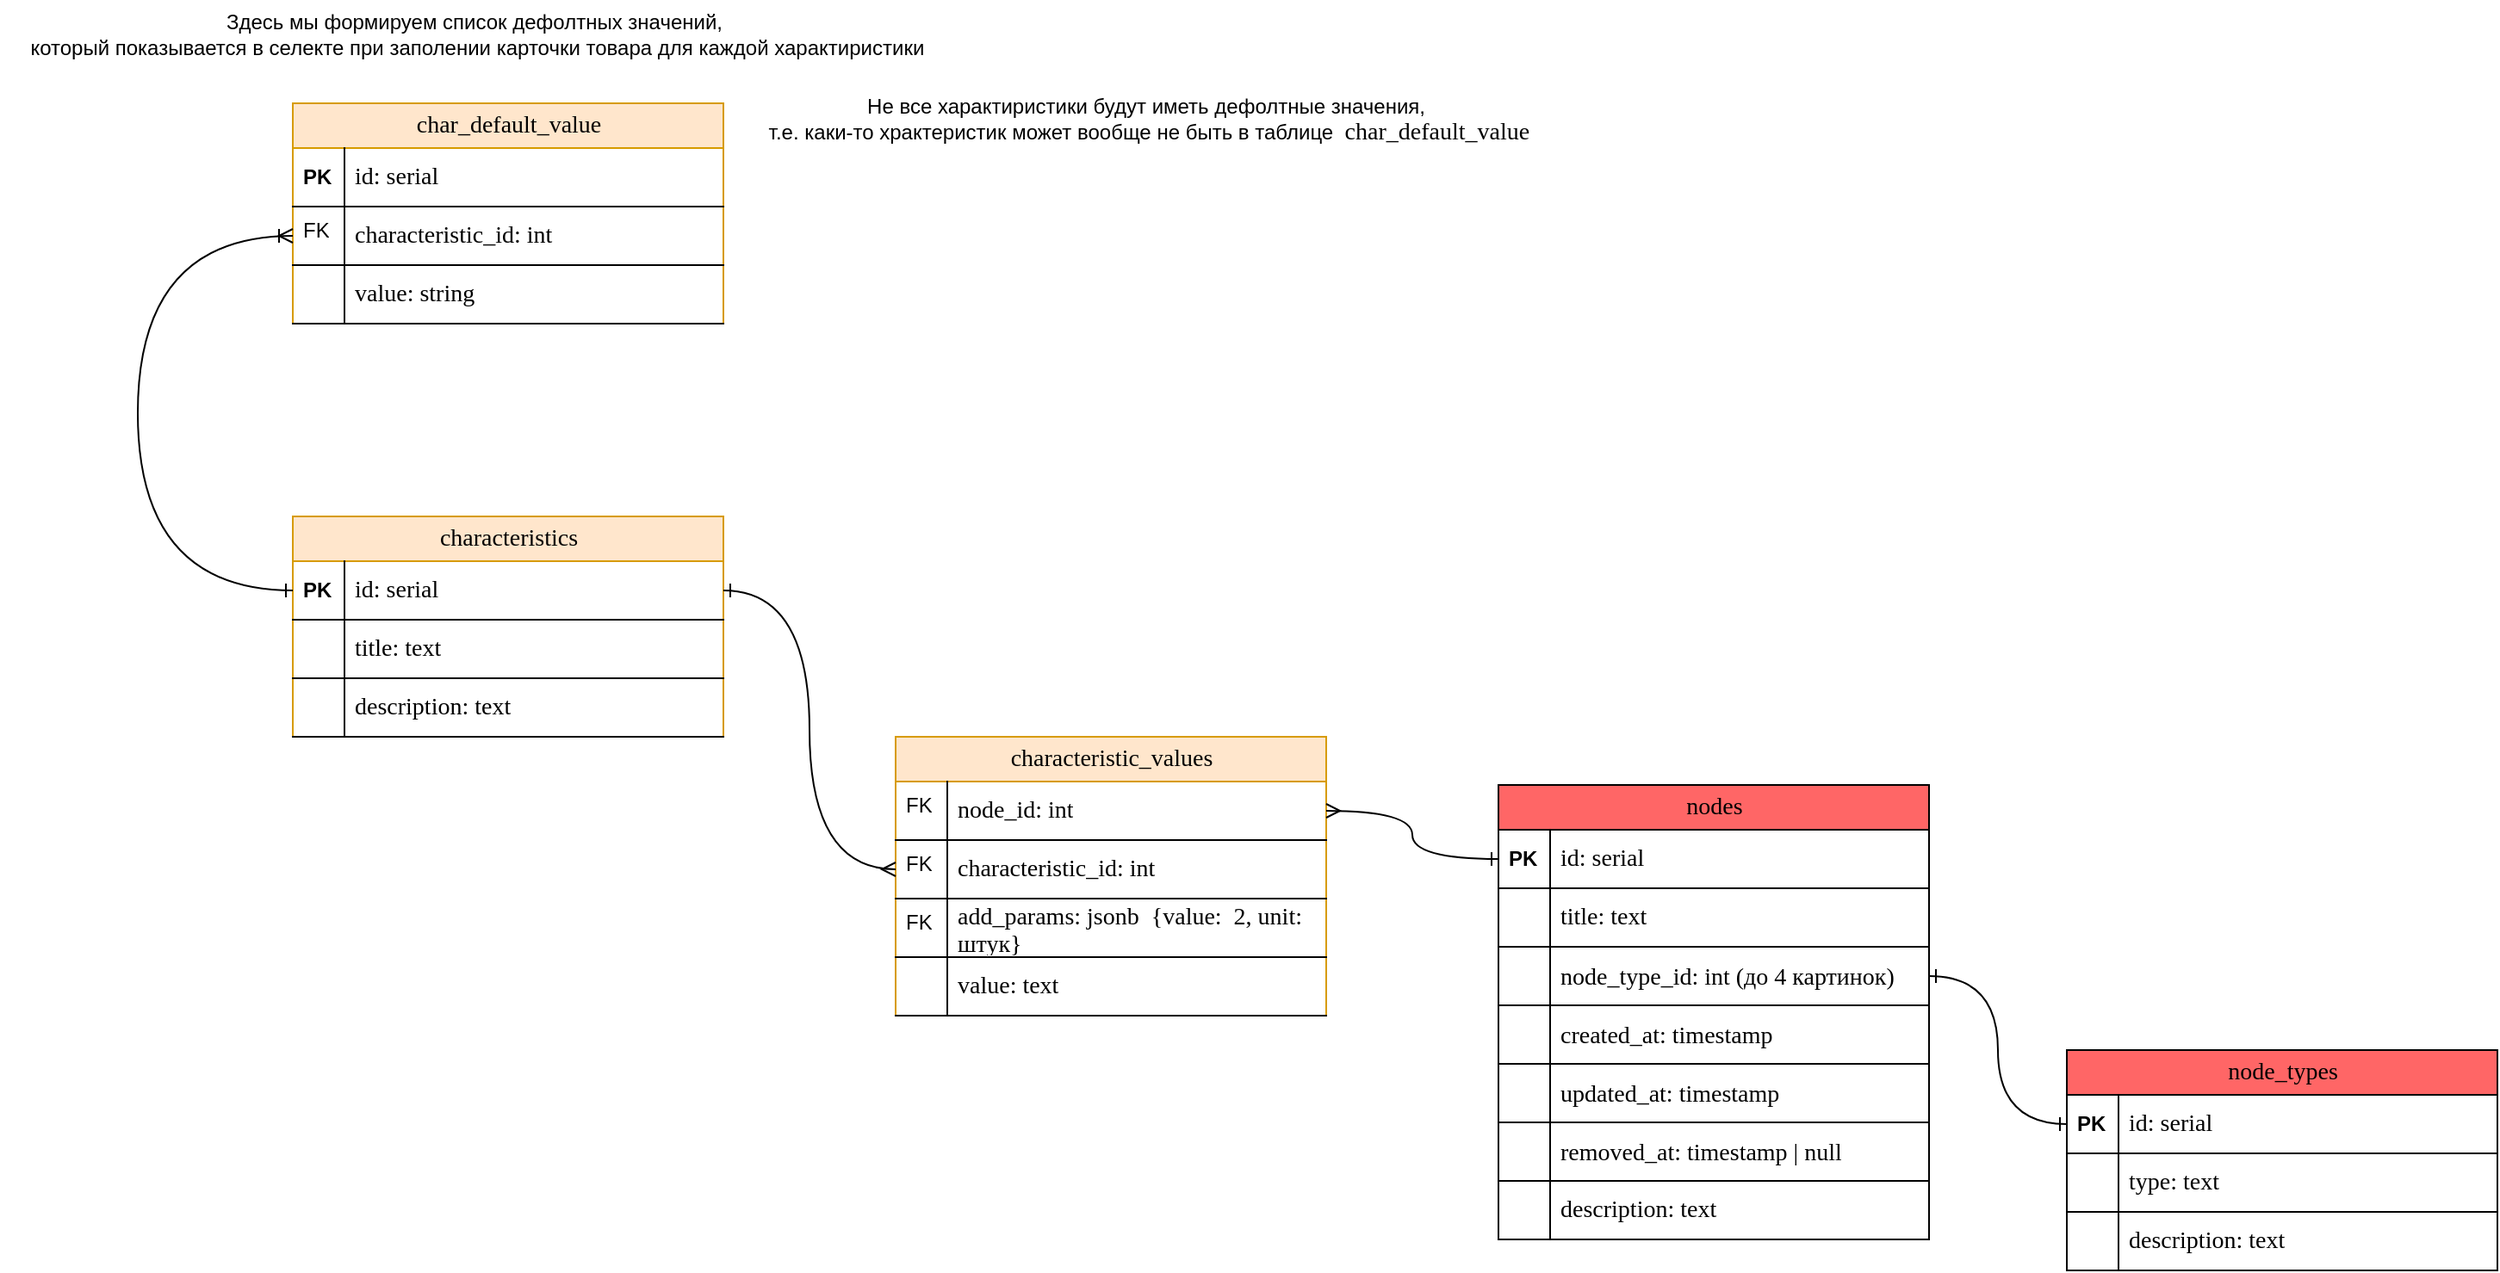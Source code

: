 <mxfile version="26.0.4">
  <diagram id="EgI8c2s7yLAB_fGIOxPa" name="Page">
    <mxGraphModel dx="1509" dy="916" grid="1" gridSize="10" guides="1" tooltips="1" connect="1" arrows="1" fold="1" page="1" pageScale="1" pageWidth="827" pageHeight="1169" math="0" shadow="0">
      <root>
        <mxCell id="0" />
        <mxCell id="1" parent="0" />
        <mxCell id="1ae1ALAwwoACm_KgT5ly-15" value="nodes" style="swimlane;html=1;fontStyle=0;childLayout=stackLayout;horizontal=1;startSize=26;fillColor=#FF6666;horizontalStack=0;resizeParent=1;resizeLast=0;collapsible=1;marginBottom=0;swimlaneFillColor=#ffffff;align=center;rounded=0;shadow=0;comic=0;labelBackgroundColor=none;strokeWidth=1;fontFamily=Verdana;fontSize=14" parent="1" vertex="1">
          <mxGeometry x="890" y="516" width="250" height="264" as="geometry">
            <mxRectangle x="20" y="90" width="100" height="26" as="alternateBounds" />
          </mxGeometry>
        </mxCell>
        <mxCell id="1ae1ALAwwoACm_KgT5ly-16" value="&lt;font style=&quot;font-size: 14px&quot; face=&quot;Lucida Console&quot;&gt;id: serial&lt;/font&gt;" style="shape=partialRectangle;top=0;left=0;right=0;bottom=1;html=1;align=left;verticalAlign=middle;fillColor=none;spacingLeft=34;spacingRight=4;whiteSpace=wrap;overflow=hidden;rotatable=0;points=[[0,0.5],[1,0.5]];portConstraint=eastwest;dropTarget=0;fontStyle=0;" parent="1ae1ALAwwoACm_KgT5ly-15" vertex="1">
          <mxGeometry y="26" width="250" height="34" as="geometry" />
        </mxCell>
        <mxCell id="1ae1ALAwwoACm_KgT5ly-17" value="&lt;b&gt;PK&lt;/b&gt;" style="shape=partialRectangle;top=0;left=0;bottom=0;html=1;fillColor=none;align=left;verticalAlign=middle;spacingLeft=4;spacingRight=4;whiteSpace=wrap;overflow=hidden;rotatable=0;points=[];portConstraint=eastwest;part=1;" parent="1ae1ALAwwoACm_KgT5ly-16" vertex="1" connectable="0">
          <mxGeometry width="30" height="34" as="geometry" />
        </mxCell>
        <mxCell id="1ae1ALAwwoACm_KgT5ly-18" value="&lt;span style=&quot;font-family: Verdana; font-size: 14px; text-align: center; text-wrap: nowrap;&quot;&gt;title&lt;/span&gt;&lt;span style=&quot;font-family: &amp;quot;Lucida Console&amp;quot;; font-size: 14px;&quot;&gt;: text&lt;/span&gt;" style="shape=partialRectangle;top=0;left=0;right=0;bottom=1;html=1;align=left;verticalAlign=middle;fillColor=none;spacingLeft=34;spacingRight=4;whiteSpace=wrap;overflow=hidden;rotatable=0;points=[[0,0.5],[1,0.5]];portConstraint=eastwest;dropTarget=0;" parent="1ae1ALAwwoACm_KgT5ly-15" vertex="1">
          <mxGeometry y="60" width="250" height="34" as="geometry" />
        </mxCell>
        <mxCell id="1ae1ALAwwoACm_KgT5ly-19" value="" style="shape=partialRectangle;top=0;left=0;bottom=0;html=1;fillColor=none;align=left;verticalAlign=top;spacingLeft=4;spacingRight=4;whiteSpace=wrap;overflow=hidden;rotatable=0;points=[];portConstraint=eastwest;part=1;" parent="1ae1ALAwwoACm_KgT5ly-18" vertex="1" connectable="0">
          <mxGeometry width="30" height="34" as="geometry" />
        </mxCell>
        <mxCell id="1ae1ALAwwoACm_KgT5ly-20" value="&lt;div style=&quot;text-align: center;&quot;&gt;&lt;span style=&quot;font-size: 14px; background-color: initial; text-wrap: nowrap;&quot;&gt;&lt;font face=&quot;Verdana&quot;&gt;node_type_id&lt;/font&gt;&lt;/span&gt;&lt;span style=&quot;font-family: &amp;quot;Lucida Console&amp;quot;; font-size: 14px; background-color: initial;&quot;&gt;: int (до 4 картинок)&lt;/span&gt;&lt;/div&gt;" style="shape=partialRectangle;top=0;left=0;right=0;bottom=1;html=1;align=left;verticalAlign=middle;fillColor=none;spacingLeft=34;spacingRight=4;whiteSpace=wrap;overflow=hidden;rotatable=0;points=[[0,0.5],[1,0.5]];portConstraint=eastwest;dropTarget=0;" parent="1ae1ALAwwoACm_KgT5ly-15" vertex="1">
          <mxGeometry y="94" width="250" height="34" as="geometry" />
        </mxCell>
        <mxCell id="1ae1ALAwwoACm_KgT5ly-21" value="" style="shape=partialRectangle;top=0;left=0;bottom=0;html=1;fillColor=none;align=left;verticalAlign=top;spacingLeft=4;spacingRight=4;whiteSpace=wrap;overflow=hidden;rotatable=0;points=[];portConstraint=eastwest;part=1;" parent="1ae1ALAwwoACm_KgT5ly-20" vertex="1" connectable="0">
          <mxGeometry width="30" height="34" as="geometry" />
        </mxCell>
        <mxCell id="XKQ74pFbI-_azUv7o9NY-3" value="&lt;div style=&quot;text-align: center;&quot;&gt;&lt;span style=&quot;font-size: 14px; background-color: initial; text-wrap: nowrap;&quot;&gt;&lt;font face=&quot;Verdana&quot;&gt;created_at&lt;/font&gt;&lt;/span&gt;&lt;span style=&quot;font-family: &amp;quot;Lucida Console&amp;quot;; font-size: 14px; background-color: initial;&quot;&gt;: timestamp&lt;/span&gt;&lt;/div&gt;" style="shape=partialRectangle;top=0;left=0;right=0;bottom=1;html=1;align=left;verticalAlign=middle;fillColor=none;spacingLeft=34;spacingRight=4;whiteSpace=wrap;overflow=hidden;rotatable=0;points=[[0,0.5],[1,0.5]];portConstraint=eastwest;dropTarget=0;" parent="1ae1ALAwwoACm_KgT5ly-15" vertex="1">
          <mxGeometry y="128" width="250" height="34" as="geometry" />
        </mxCell>
        <mxCell id="XKQ74pFbI-_azUv7o9NY-4" value="" style="shape=partialRectangle;top=0;left=0;bottom=0;html=1;fillColor=none;align=left;verticalAlign=top;spacingLeft=4;spacingRight=4;whiteSpace=wrap;overflow=hidden;rotatable=0;points=[];portConstraint=eastwest;part=1;" parent="XKQ74pFbI-_azUv7o9NY-3" vertex="1" connectable="0">
          <mxGeometry width="30" height="34" as="geometry" />
        </mxCell>
        <mxCell id="XKQ74pFbI-_azUv7o9NY-5" value="&lt;div style=&quot;text-align: center;&quot;&gt;&lt;span style=&quot;font-size: 14px; background-color: initial; text-wrap: nowrap;&quot;&gt;&lt;font face=&quot;Verdana&quot;&gt;updated_at&lt;/font&gt;&lt;/span&gt;&lt;span style=&quot;font-family: &amp;quot;Lucida Console&amp;quot;; font-size: 14px; background-color: initial;&quot;&gt;:&amp;nbsp;&lt;/span&gt;&lt;span style=&quot;font-family: &amp;quot;Lucida Console&amp;quot;; font-size: 14px; background-color: initial;&quot;&gt;timestamp&lt;/span&gt;&lt;/div&gt;" style="shape=partialRectangle;top=0;left=0;right=0;bottom=1;html=1;align=left;verticalAlign=middle;fillColor=none;spacingLeft=34;spacingRight=4;whiteSpace=wrap;overflow=hidden;rotatable=0;points=[[0,0.5],[1,0.5]];portConstraint=eastwest;dropTarget=0;" parent="1ae1ALAwwoACm_KgT5ly-15" vertex="1">
          <mxGeometry y="162" width="250" height="34" as="geometry" />
        </mxCell>
        <mxCell id="XKQ74pFbI-_azUv7o9NY-6" value="" style="shape=partialRectangle;top=0;left=0;bottom=0;html=1;fillColor=none;align=left;verticalAlign=top;spacingLeft=4;spacingRight=4;whiteSpace=wrap;overflow=hidden;rotatable=0;points=[];portConstraint=eastwest;part=1;" parent="XKQ74pFbI-_azUv7o9NY-5" vertex="1" connectable="0">
          <mxGeometry width="30" height="34" as="geometry" />
        </mxCell>
        <mxCell id="XKQ74pFbI-_azUv7o9NY-7" value="&lt;div style=&quot;text-align: center;&quot;&gt;&lt;span style=&quot;font-size: 14px; background-color: initial; text-wrap: nowrap;&quot;&gt;&lt;font face=&quot;Verdana&quot;&gt;removed_at&lt;/font&gt;&lt;/span&gt;&lt;span style=&quot;font-family: &amp;quot;Lucida Console&amp;quot;; font-size: 14px; background-color: initial;&quot;&gt;:&amp;nbsp;&lt;/span&gt;&lt;span style=&quot;font-family: &amp;quot;Lucida Console&amp;quot;; font-size: 14px; background-color: initial;&quot;&gt;timestamp | null&lt;/span&gt;&lt;/div&gt;" style="shape=partialRectangle;top=0;left=0;right=0;bottom=1;html=1;align=left;verticalAlign=middle;fillColor=none;spacingLeft=34;spacingRight=4;whiteSpace=wrap;overflow=hidden;rotatable=0;points=[[0,0.5],[1,0.5]];portConstraint=eastwest;dropTarget=0;" parent="1ae1ALAwwoACm_KgT5ly-15" vertex="1">
          <mxGeometry y="196" width="250" height="34" as="geometry" />
        </mxCell>
        <mxCell id="XKQ74pFbI-_azUv7o9NY-8" value="" style="shape=partialRectangle;top=0;left=0;bottom=0;html=1;fillColor=none;align=left;verticalAlign=top;spacingLeft=4;spacingRight=4;whiteSpace=wrap;overflow=hidden;rotatable=0;points=[];portConstraint=eastwest;part=1;" parent="XKQ74pFbI-_azUv7o9NY-7" vertex="1" connectable="0">
          <mxGeometry width="30" height="34" as="geometry" />
        </mxCell>
        <mxCell id="1ae1ALAwwoACm_KgT5ly-22" value="&lt;span style=&quot;font-family: &amp;quot;Lucida Console&amp;quot;; font-size: 14px;&quot;&gt;description: text&lt;/span&gt;" style="shape=partialRectangle;top=0;left=0;right=0;bottom=1;html=1;align=left;verticalAlign=middle;fillColor=none;spacingLeft=34;spacingRight=4;whiteSpace=wrap;overflow=hidden;rotatable=0;points=[[0,0.5],[1,0.5]];portConstraint=eastwest;dropTarget=0;" parent="1ae1ALAwwoACm_KgT5ly-15" vertex="1">
          <mxGeometry y="230" width="250" height="34" as="geometry" />
        </mxCell>
        <mxCell id="1ae1ALAwwoACm_KgT5ly-23" value="" style="shape=partialRectangle;top=0;left=0;bottom=0;html=1;fillColor=none;align=left;verticalAlign=top;spacingLeft=4;spacingRight=4;whiteSpace=wrap;overflow=hidden;rotatable=0;points=[];portConstraint=eastwest;part=1;" parent="1ae1ALAwwoACm_KgT5ly-22" vertex="1" connectable="0">
          <mxGeometry width="30" height="34" as="geometry" />
        </mxCell>
        <mxCell id="1ae1ALAwwoACm_KgT5ly-108" value="node_types" style="swimlane;html=1;fontStyle=0;childLayout=stackLayout;horizontal=1;startSize=26;fillColor=#FF6666;horizontalStack=0;resizeParent=1;resizeLast=0;collapsible=1;marginBottom=0;swimlaneFillColor=#ffffff;align=center;rounded=0;shadow=0;comic=0;labelBackgroundColor=none;strokeWidth=1;fontFamily=Verdana;fontSize=14" parent="1" vertex="1">
          <mxGeometry x="1220" y="670" width="250" height="128" as="geometry">
            <mxRectangle x="20" y="90" width="100" height="26" as="alternateBounds" />
          </mxGeometry>
        </mxCell>
        <mxCell id="1ae1ALAwwoACm_KgT5ly-109" value="&lt;font style=&quot;font-size: 14px&quot; face=&quot;Lucida Console&quot;&gt;id: serial&lt;/font&gt;" style="shape=partialRectangle;top=0;left=0;right=0;bottom=1;html=1;align=left;verticalAlign=middle;fillColor=none;spacingLeft=34;spacingRight=4;whiteSpace=wrap;overflow=hidden;rotatable=0;points=[[0,0.5],[1,0.5]];portConstraint=eastwest;dropTarget=0;fontStyle=0;" parent="1ae1ALAwwoACm_KgT5ly-108" vertex="1">
          <mxGeometry y="26" width="250" height="34" as="geometry" />
        </mxCell>
        <mxCell id="1ae1ALAwwoACm_KgT5ly-110" value="&lt;b&gt;PK&lt;/b&gt;" style="shape=partialRectangle;top=0;left=0;bottom=0;html=1;fillColor=none;align=left;verticalAlign=middle;spacingLeft=4;spacingRight=4;whiteSpace=wrap;overflow=hidden;rotatable=0;points=[];portConstraint=eastwest;part=1;" parent="1ae1ALAwwoACm_KgT5ly-109" vertex="1" connectable="0">
          <mxGeometry width="30" height="34" as="geometry" />
        </mxCell>
        <mxCell id="1ae1ALAwwoACm_KgT5ly-111" value="&lt;span style=&quot;font-family: Verdana; font-size: 14px; text-align: center; text-wrap: nowrap;&quot;&gt;type&lt;/span&gt;&lt;span style=&quot;font-family: &amp;quot;Lucida Console&amp;quot;; font-size: 14px;&quot;&gt;: text&lt;/span&gt;" style="shape=partialRectangle;top=0;left=0;right=0;bottom=1;html=1;align=left;verticalAlign=middle;fillColor=none;spacingLeft=34;spacingRight=4;whiteSpace=wrap;overflow=hidden;rotatable=0;points=[[0,0.5],[1,0.5]];portConstraint=eastwest;dropTarget=0;" parent="1ae1ALAwwoACm_KgT5ly-108" vertex="1">
          <mxGeometry y="60" width="250" height="34" as="geometry" />
        </mxCell>
        <mxCell id="1ae1ALAwwoACm_KgT5ly-112" value="" style="shape=partialRectangle;top=0;left=0;bottom=0;html=1;fillColor=none;align=left;verticalAlign=top;spacingLeft=4;spacingRight=4;whiteSpace=wrap;overflow=hidden;rotatable=0;points=[];portConstraint=eastwest;part=1;" parent="1ae1ALAwwoACm_KgT5ly-111" vertex="1" connectable="0">
          <mxGeometry width="30" height="34" as="geometry" />
        </mxCell>
        <mxCell id="1ae1ALAwwoACm_KgT5ly-115" value="&lt;span style=&quot;font-family: &amp;quot;Lucida Console&amp;quot;; font-size: 14px;&quot;&gt;description: text&lt;/span&gt;" style="shape=partialRectangle;top=0;left=0;right=0;bottom=1;html=1;align=left;verticalAlign=middle;fillColor=none;spacingLeft=34;spacingRight=4;whiteSpace=wrap;overflow=hidden;rotatable=0;points=[[0,0.5],[1,0.5]];portConstraint=eastwest;dropTarget=0;" parent="1ae1ALAwwoACm_KgT5ly-108" vertex="1">
          <mxGeometry y="94" width="250" height="34" as="geometry" />
        </mxCell>
        <mxCell id="1ae1ALAwwoACm_KgT5ly-116" value="" style="shape=partialRectangle;top=0;left=0;bottom=0;html=1;fillColor=none;align=left;verticalAlign=top;spacingLeft=4;spacingRight=4;whiteSpace=wrap;overflow=hidden;rotatable=0;points=[];portConstraint=eastwest;part=1;" parent="1ae1ALAwwoACm_KgT5ly-115" vertex="1" connectable="0">
          <mxGeometry width="30" height="34" as="geometry" />
        </mxCell>
        <mxCell id="1ae1ALAwwoACm_KgT5ly-118" style="edgeStyle=orthogonalEdgeStyle;rounded=0;orthogonalLoop=1;jettySize=auto;html=1;entryX=0;entryY=0.5;entryDx=0;entryDy=0;curved=1;startArrow=ERone;startFill=0;endArrow=ERone;endFill=0;" parent="1" source="1ae1ALAwwoACm_KgT5ly-20" target="1ae1ALAwwoACm_KgT5ly-109" edge="1">
          <mxGeometry relative="1" as="geometry" />
        </mxCell>
        <mxCell id="1ae1ALAwwoACm_KgT5ly-119" value="characteristics" style="swimlane;html=1;fontStyle=0;childLayout=stackLayout;horizontal=1;startSize=26;fillColor=#ffe6cc;horizontalStack=0;resizeParent=1;resizeLast=0;collapsible=1;marginBottom=0;swimlaneFillColor=#ffffff;align=center;rounded=0;shadow=0;comic=0;labelBackgroundColor=none;strokeWidth=1;fontFamily=Verdana;fontSize=14;strokeColor=#d79b00;" parent="1" vertex="1">
          <mxGeometry x="190" y="360" width="250" height="128" as="geometry">
            <mxRectangle x="20" y="90" width="100" height="26" as="alternateBounds" />
          </mxGeometry>
        </mxCell>
        <mxCell id="1ae1ALAwwoACm_KgT5ly-120" value="&lt;font style=&quot;font-size: 14px&quot; face=&quot;Lucida Console&quot;&gt;id: serial&lt;/font&gt;" style="shape=partialRectangle;top=0;left=0;right=0;bottom=1;html=1;align=left;verticalAlign=middle;fillColor=none;spacingLeft=34;spacingRight=4;whiteSpace=wrap;overflow=hidden;rotatable=0;points=[[0,0.5],[1,0.5]];portConstraint=eastwest;dropTarget=0;fontStyle=0;" parent="1ae1ALAwwoACm_KgT5ly-119" vertex="1">
          <mxGeometry y="26" width="250" height="34" as="geometry" />
        </mxCell>
        <mxCell id="1ae1ALAwwoACm_KgT5ly-121" value="&lt;b&gt;PK&lt;/b&gt;" style="shape=partialRectangle;top=0;left=0;bottom=0;html=1;fillColor=none;align=left;verticalAlign=middle;spacingLeft=4;spacingRight=4;whiteSpace=wrap;overflow=hidden;rotatable=0;points=[];portConstraint=eastwest;part=1;" parent="1ae1ALAwwoACm_KgT5ly-120" vertex="1" connectable="0">
          <mxGeometry width="30" height="34" as="geometry" />
        </mxCell>
        <mxCell id="1ae1ALAwwoACm_KgT5ly-122" value="&lt;span style=&quot;font-family: Verdana; font-size: 14px; text-align: center; text-wrap: nowrap;&quot;&gt;title&lt;/span&gt;&lt;span style=&quot;font-family: &amp;quot;Lucida Console&amp;quot;; font-size: 14px;&quot;&gt;: text&lt;/span&gt;" style="shape=partialRectangle;top=0;left=0;right=0;bottom=1;html=1;align=left;verticalAlign=middle;fillColor=none;spacingLeft=34;spacingRight=4;whiteSpace=wrap;overflow=hidden;rotatable=0;points=[[0,0.5],[1,0.5]];portConstraint=eastwest;dropTarget=0;" parent="1ae1ALAwwoACm_KgT5ly-119" vertex="1">
          <mxGeometry y="60" width="250" height="34" as="geometry" />
        </mxCell>
        <mxCell id="1ae1ALAwwoACm_KgT5ly-123" value="" style="shape=partialRectangle;top=0;left=0;bottom=0;html=1;fillColor=none;align=left;verticalAlign=top;spacingLeft=4;spacingRight=4;whiteSpace=wrap;overflow=hidden;rotatable=0;points=[];portConstraint=eastwest;part=1;" parent="1ae1ALAwwoACm_KgT5ly-122" vertex="1" connectable="0">
          <mxGeometry width="30" height="34" as="geometry" />
        </mxCell>
        <mxCell id="1ae1ALAwwoACm_KgT5ly-126" value="&lt;span style=&quot;font-family: &amp;quot;Lucida Console&amp;quot;; font-size: 14px;&quot;&gt;description: text&lt;/span&gt;" style="shape=partialRectangle;top=0;left=0;right=0;bottom=1;html=1;align=left;verticalAlign=middle;fillColor=none;spacingLeft=34;spacingRight=4;whiteSpace=wrap;overflow=hidden;rotatable=0;points=[[0,0.5],[1,0.5]];portConstraint=eastwest;dropTarget=0;" parent="1ae1ALAwwoACm_KgT5ly-119" vertex="1">
          <mxGeometry y="94" width="250" height="34" as="geometry" />
        </mxCell>
        <mxCell id="1ae1ALAwwoACm_KgT5ly-127" value="" style="shape=partialRectangle;top=0;left=0;bottom=0;html=1;fillColor=none;align=left;verticalAlign=top;spacingLeft=4;spacingRight=4;whiteSpace=wrap;overflow=hidden;rotatable=0;points=[];portConstraint=eastwest;part=1;" parent="1ae1ALAwwoACm_KgT5ly-126" vertex="1" connectable="0">
          <mxGeometry width="30" height="34" as="geometry" />
        </mxCell>
        <mxCell id="1ae1ALAwwoACm_KgT5ly-128" value="characteristic_values" style="swimlane;html=1;fontStyle=0;childLayout=stackLayout;horizontal=1;startSize=26;fillColor=#ffe6cc;horizontalStack=0;resizeParent=1;resizeLast=0;collapsible=1;marginBottom=0;swimlaneFillColor=#ffffff;align=center;rounded=0;shadow=0;comic=0;labelBackgroundColor=none;strokeWidth=1;fontFamily=Verdana;fontSize=14;strokeColor=#d79b00;" parent="1" vertex="1">
          <mxGeometry x="540" y="488" width="250" height="162" as="geometry">
            <mxRectangle x="20" y="90" width="100" height="26" as="alternateBounds" />
          </mxGeometry>
        </mxCell>
        <mxCell id="1ae1ALAwwoACm_KgT5ly-135" value="&lt;span style=&quot;font-family: &amp;quot;Lucida Console&amp;quot;; font-size: 14px;&quot;&gt;node_id: int&lt;/span&gt;" style="shape=partialRectangle;top=0;left=0;right=0;bottom=1;html=1;align=left;verticalAlign=middle;fillColor=none;spacingLeft=34;spacingRight=4;whiteSpace=wrap;overflow=hidden;rotatable=0;points=[[0,0.5],[1,0.5]];portConstraint=eastwest;dropTarget=0;" parent="1ae1ALAwwoACm_KgT5ly-128" vertex="1">
          <mxGeometry y="26" width="250" height="34" as="geometry" />
        </mxCell>
        <mxCell id="1ae1ALAwwoACm_KgT5ly-136" value="FK" style="shape=partialRectangle;top=0;left=0;bottom=0;html=1;fillColor=none;align=left;verticalAlign=top;spacingLeft=4;spacingRight=4;whiteSpace=wrap;overflow=hidden;rotatable=0;points=[];portConstraint=eastwest;part=1;" parent="1ae1ALAwwoACm_KgT5ly-135" vertex="1" connectable="0">
          <mxGeometry width="30" height="34" as="geometry" />
        </mxCell>
        <mxCell id="1ae1ALAwwoACm_KgT5ly-131" value="&lt;span style=&quot;font-family: Verdana; font-size: 14px; text-align: center; text-wrap: nowrap;&quot;&gt;characteristic_id&lt;/span&gt;&lt;span style=&quot;font-family: &amp;quot;Lucida Console&amp;quot;; font-size: 14px;&quot;&gt;: int&lt;/span&gt;" style="shape=partialRectangle;top=0;left=0;right=0;bottom=1;html=1;align=left;verticalAlign=middle;fillColor=none;spacingLeft=34;spacingRight=4;whiteSpace=wrap;overflow=hidden;rotatable=0;points=[[0,0.5],[1,0.5]];portConstraint=eastwest;dropTarget=0;" parent="1ae1ALAwwoACm_KgT5ly-128" vertex="1">
          <mxGeometry y="60" width="250" height="34" as="geometry" />
        </mxCell>
        <mxCell id="1ae1ALAwwoACm_KgT5ly-132" value="FK" style="shape=partialRectangle;top=0;left=0;bottom=0;html=1;fillColor=none;align=left;verticalAlign=top;spacingLeft=4;spacingRight=4;whiteSpace=wrap;overflow=hidden;rotatable=0;points=[];portConstraint=eastwest;part=1;" parent="1ae1ALAwwoACm_KgT5ly-131" vertex="1" connectable="0">
          <mxGeometry width="30" height="34" as="geometry" />
        </mxCell>
        <mxCell id="eT5-LscqQGF1AfE9n5wp-12" value="&lt;span style=&quot;font-family: &amp;quot;Lucida Console&amp;quot;; font-size: 14px;&quot;&gt;add_params&lt;/span&gt;&lt;span style=&quot;font-family: &amp;quot;Lucida Console&amp;quot;; font-size: 14px;&quot;&gt;: jsonb&amp;nbsp; {value:&amp;nbsp; 2, unit: штук}&lt;/span&gt;" style="shape=partialRectangle;top=0;left=0;right=0;bottom=1;html=1;align=left;verticalAlign=middle;fillColor=none;spacingLeft=34;spacingRight=4;whiteSpace=wrap;overflow=hidden;rotatable=0;points=[[0,0.5],[1,0.5]];portConstraint=eastwest;dropTarget=0;" parent="1ae1ALAwwoACm_KgT5ly-128" vertex="1">
          <mxGeometry y="94" width="250" height="34" as="geometry" />
        </mxCell>
        <mxCell id="eT5-LscqQGF1AfE9n5wp-13" value="FK" style="shape=partialRectangle;top=0;left=0;bottom=0;html=1;fillColor=none;align=left;verticalAlign=top;spacingLeft=4;spacingRight=4;whiteSpace=wrap;overflow=hidden;rotatable=0;points=[];portConstraint=eastwest;part=1;" parent="eT5-LscqQGF1AfE9n5wp-12" vertex="1" connectable="0">
          <mxGeometry width="30" height="34" as="geometry" />
        </mxCell>
        <mxCell id="1ae1ALAwwoACm_KgT5ly-133" value="&lt;span style=&quot;font-family: &amp;quot;Lucida Console&amp;quot;; font-size: 14px;&quot;&gt;value: text&lt;/span&gt;" style="shape=partialRectangle;top=0;left=0;right=0;bottom=1;html=1;align=left;verticalAlign=middle;fillColor=none;spacingLeft=34;spacingRight=4;whiteSpace=wrap;overflow=hidden;rotatable=0;points=[[0,0.5],[1,0.5]];portConstraint=eastwest;dropTarget=0;" parent="1ae1ALAwwoACm_KgT5ly-128" vertex="1">
          <mxGeometry y="128" width="250" height="34" as="geometry" />
        </mxCell>
        <mxCell id="1ae1ALAwwoACm_KgT5ly-134" value="" style="shape=partialRectangle;top=0;left=0;bottom=0;html=1;fillColor=none;align=left;verticalAlign=top;spacingLeft=4;spacingRight=4;whiteSpace=wrap;overflow=hidden;rotatable=0;points=[];portConstraint=eastwest;part=1;" parent="1ae1ALAwwoACm_KgT5ly-133" vertex="1" connectable="0">
          <mxGeometry width="30" height="34" as="geometry" />
        </mxCell>
        <mxCell id="1ae1ALAwwoACm_KgT5ly-137" style="edgeStyle=orthogonalEdgeStyle;rounded=0;orthogonalLoop=1;jettySize=auto;html=1;startArrow=ERmany;startFill=0;endArrow=ERone;endFill=0;curved=1;" parent="1" source="1ae1ALAwwoACm_KgT5ly-135" target="1ae1ALAwwoACm_KgT5ly-16" edge="1">
          <mxGeometry relative="1" as="geometry" />
        </mxCell>
        <mxCell id="1ae1ALAwwoACm_KgT5ly-138" style="edgeStyle=orthogonalEdgeStyle;rounded=0;orthogonalLoop=1;jettySize=auto;html=1;startArrow=ERone;startFill=0;endArrow=ERmany;endFill=0;curved=1;entryX=0;entryY=0.5;entryDx=0;entryDy=0;" parent="1" source="1ae1ALAwwoACm_KgT5ly-120" target="1ae1ALAwwoACm_KgT5ly-131" edge="1">
          <mxGeometry relative="1" as="geometry" />
        </mxCell>
        <mxCell id="Ea1ZBNN-1KVSFRLsO6KX-1" value="char_default_value" style="swimlane;html=1;fontStyle=0;childLayout=stackLayout;horizontal=1;startSize=26;fillColor=#ffe6cc;horizontalStack=0;resizeParent=1;resizeLast=0;collapsible=1;marginBottom=0;swimlaneFillColor=#ffffff;align=center;rounded=0;shadow=0;comic=0;labelBackgroundColor=none;strokeWidth=1;fontFamily=Verdana;fontSize=14;strokeColor=#d79b00;" vertex="1" parent="1">
          <mxGeometry x="190" y="120" width="250" height="128" as="geometry">
            <mxRectangle x="20" y="90" width="100" height="26" as="alternateBounds" />
          </mxGeometry>
        </mxCell>
        <mxCell id="Ea1ZBNN-1KVSFRLsO6KX-2" value="&lt;font style=&quot;font-size: 14px&quot; face=&quot;Lucida Console&quot;&gt;id: serial&lt;/font&gt;" style="shape=partialRectangle;top=0;left=0;right=0;bottom=1;html=1;align=left;verticalAlign=middle;fillColor=none;spacingLeft=34;spacingRight=4;whiteSpace=wrap;overflow=hidden;rotatable=0;points=[[0,0.5],[1,0.5]];portConstraint=eastwest;dropTarget=0;fontStyle=0;" vertex="1" parent="Ea1ZBNN-1KVSFRLsO6KX-1">
          <mxGeometry y="26" width="250" height="34" as="geometry" />
        </mxCell>
        <mxCell id="Ea1ZBNN-1KVSFRLsO6KX-3" value="&lt;b&gt;PK&lt;/b&gt;" style="shape=partialRectangle;top=0;left=0;bottom=0;html=1;fillColor=none;align=left;verticalAlign=middle;spacingLeft=4;spacingRight=4;whiteSpace=wrap;overflow=hidden;rotatable=0;points=[];portConstraint=eastwest;part=1;" vertex="1" connectable="0" parent="Ea1ZBNN-1KVSFRLsO6KX-2">
          <mxGeometry width="30" height="34" as="geometry" />
        </mxCell>
        <mxCell id="Ea1ZBNN-1KVSFRLsO6KX-4" value="&lt;span style=&quot;font-family: Verdana; font-size: 14px; text-align: center; text-wrap: nowrap;&quot;&gt;characteristic_id&lt;/span&gt;&lt;span style=&quot;font-family: &amp;quot;Lucida Console&amp;quot;; font-size: 14px;&quot;&gt;: int&lt;/span&gt;" style="shape=partialRectangle;top=0;left=0;right=0;bottom=1;html=1;align=left;verticalAlign=middle;fillColor=none;spacingLeft=34;spacingRight=4;whiteSpace=wrap;overflow=hidden;rotatable=0;points=[[0,0.5],[1,0.5]];portConstraint=eastwest;dropTarget=0;" vertex="1" parent="Ea1ZBNN-1KVSFRLsO6KX-1">
          <mxGeometry y="60" width="250" height="34" as="geometry" />
        </mxCell>
        <mxCell id="Ea1ZBNN-1KVSFRLsO6KX-5" value="FK" style="shape=partialRectangle;top=0;left=0;bottom=0;html=1;fillColor=none;align=left;verticalAlign=top;spacingLeft=4;spacingRight=4;whiteSpace=wrap;overflow=hidden;rotatable=0;points=[];portConstraint=eastwest;part=1;" vertex="1" connectable="0" parent="Ea1ZBNN-1KVSFRLsO6KX-4">
          <mxGeometry width="30" height="34" as="geometry" />
        </mxCell>
        <mxCell id="Ea1ZBNN-1KVSFRLsO6KX-6" value="&lt;span style=&quot;font-family: &amp;quot;Lucida Console&amp;quot;; font-size: 14px;&quot;&gt;value: string&lt;/span&gt;" style="shape=partialRectangle;top=0;left=0;right=0;bottom=1;html=1;align=left;verticalAlign=middle;fillColor=none;spacingLeft=34;spacingRight=4;whiteSpace=wrap;overflow=hidden;rotatable=0;points=[[0,0.5],[1,0.5]];portConstraint=eastwest;dropTarget=0;" vertex="1" parent="Ea1ZBNN-1KVSFRLsO6KX-1">
          <mxGeometry y="94" width="250" height="34" as="geometry" />
        </mxCell>
        <mxCell id="Ea1ZBNN-1KVSFRLsO6KX-7" value="" style="shape=partialRectangle;top=0;left=0;bottom=0;html=1;fillColor=none;align=left;verticalAlign=top;spacingLeft=4;spacingRight=4;whiteSpace=wrap;overflow=hidden;rotatable=0;points=[];portConstraint=eastwest;part=1;" vertex="1" connectable="0" parent="Ea1ZBNN-1KVSFRLsO6KX-6">
          <mxGeometry width="30" height="34" as="geometry" />
        </mxCell>
        <mxCell id="Ea1ZBNN-1KVSFRLsO6KX-8" style="edgeStyle=orthogonalEdgeStyle;rounded=0;orthogonalLoop=1;jettySize=auto;html=1;entryX=0;entryY=0.5;entryDx=0;entryDy=0;curved=1;startArrow=ERoneToMany;startFill=0;endArrow=ERone;endFill=0;" edge="1" parent="1" source="Ea1ZBNN-1KVSFRLsO6KX-4" target="1ae1ALAwwoACm_KgT5ly-120">
          <mxGeometry relative="1" as="geometry">
            <Array as="points">
              <mxPoint x="100" y="197" />
              <mxPoint x="100" y="403" />
            </Array>
          </mxGeometry>
        </mxCell>
        <mxCell id="Ea1ZBNN-1KVSFRLsO6KX-10" value="Не все характиристики будут иметь дефолтные значения,&lt;div&gt;&amp;nbsp;т.е. каки-то храктеристик может вообще не быть в таблице&amp;nbsp;&amp;nbsp;&lt;span style=&quot;font-family: Verdana; font-size: 14px;&quot;&gt;char_default_value&lt;/span&gt;&lt;/div&gt;" style="text;html=1;align=center;verticalAlign=middle;resizable=0;points=[];autosize=1;strokeColor=none;fillColor=none;" vertex="1" parent="1">
          <mxGeometry x="450" y="110" width="470" height="40" as="geometry" />
        </mxCell>
        <mxCell id="Ea1ZBNN-1KVSFRLsO6KX-11" value="Здесь мы формируем список дефолтных значений,&lt;div&gt;&amp;nbsp;который показывается в селекте при заполении карточки товара для каждой характиристики&lt;/div&gt;" style="text;html=1;align=center;verticalAlign=middle;resizable=0;points=[];autosize=1;strokeColor=none;fillColor=none;" vertex="1" parent="1">
          <mxGeometry x="20" y="60" width="550" height="40" as="geometry" />
        </mxCell>
      </root>
    </mxGraphModel>
  </diagram>
</mxfile>
